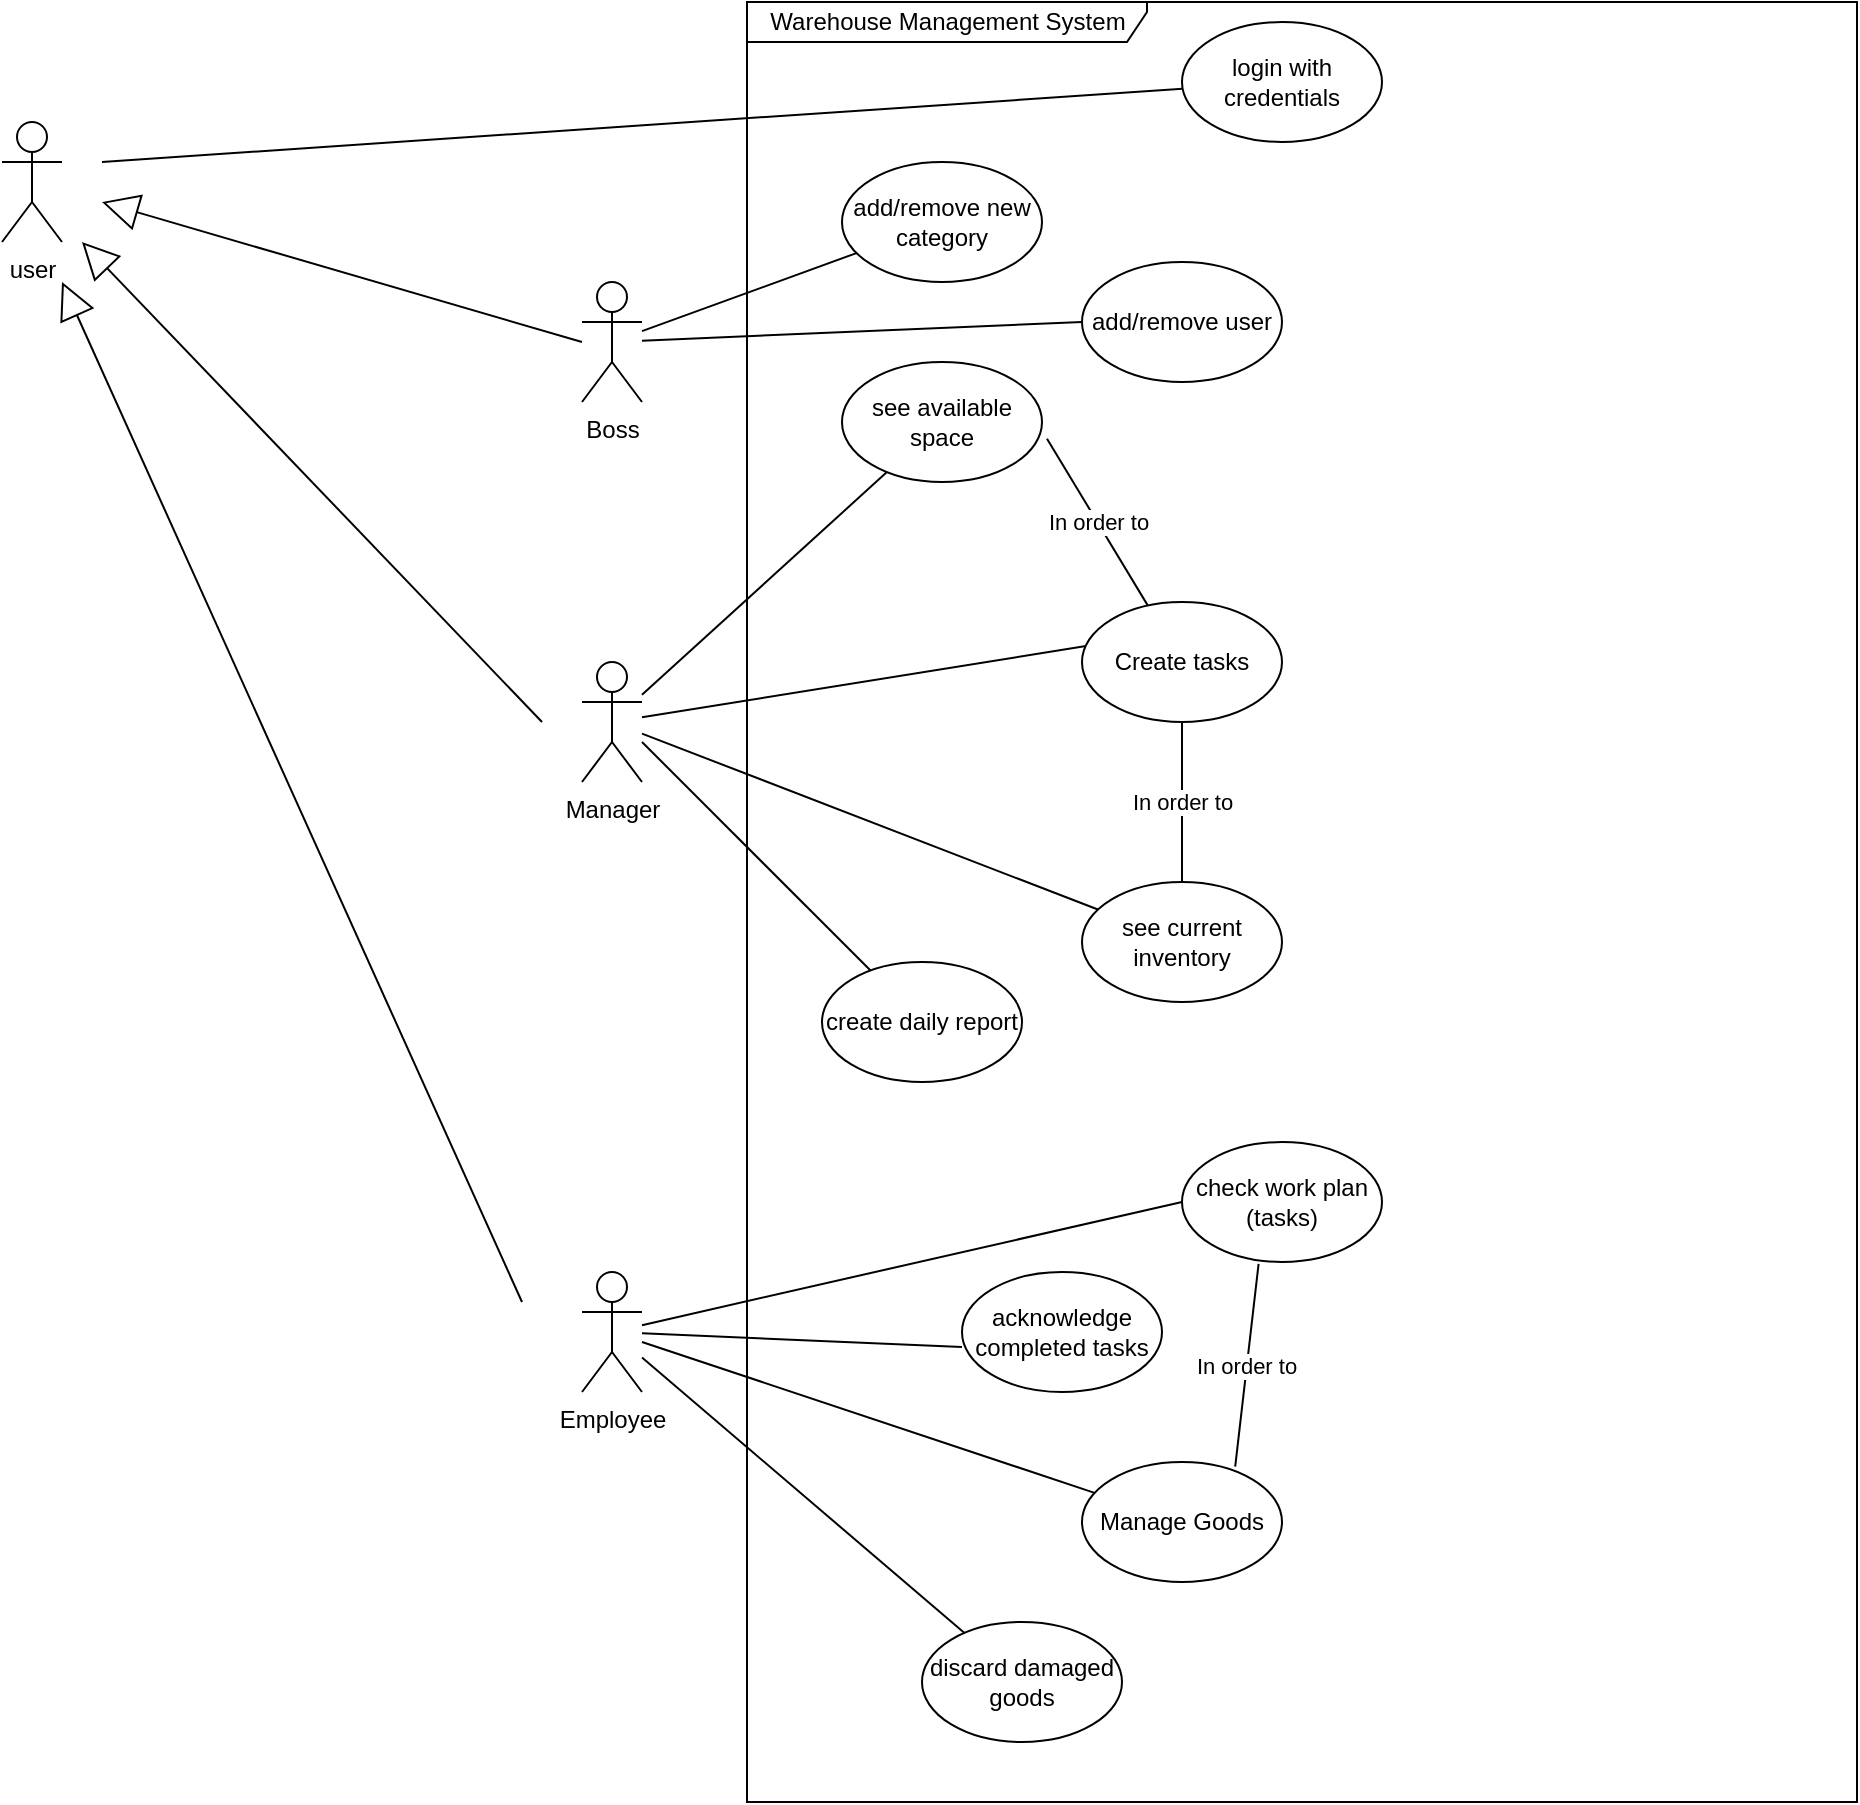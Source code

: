 <mxfile version="15.8.6" type="device"><diagram id="9o72WFwOjFgmNk-KQ2d2" name="Page-1"><mxGraphModel dx="2073" dy="1296" grid="1" gridSize="10" guides="1" tooltips="1" connect="1" arrows="1" fold="1" page="0" pageScale="1" pageWidth="827" pageHeight="1169" math="0" shadow="0"><root><mxCell id="0"/><mxCell id="1" parent="0"/><mxCell id="0Vpu69mU8luZjyEsp98A-1" value="Employee" style="shape=umlActor;verticalLabelPosition=bottom;verticalAlign=top;html=1;outlineConnect=0;" parent="1" vertex="1"><mxGeometry x="120" y="485" width="30" height="60" as="geometry"/></mxCell><mxCell id="0Vpu69mU8luZjyEsp98A-2" value="Manager" style="shape=umlActor;verticalLabelPosition=bottom;verticalAlign=top;html=1;outlineConnect=0;" parent="1" vertex="1"><mxGeometry x="120" y="180" width="30" height="60" as="geometry"/></mxCell><mxCell id="0Vpu69mU8luZjyEsp98A-3" value="Warehouse Management System" style="shape=umlFrame;whiteSpace=wrap;html=1;width=200;height=20;fillColor=none;" parent="1" vertex="1"><mxGeometry x="202.5" y="-150" width="555" height="900" as="geometry"/></mxCell><mxCell id="0Vpu69mU8luZjyEsp98A-8" value="Manage Goods" style="ellipse;whiteSpace=wrap;html=1;" parent="1" vertex="1"><mxGeometry x="370" y="580" width="100" height="60" as="geometry"/></mxCell><mxCell id="0Vpu69mU8luZjyEsp98A-18" value="" style="html=1;verticalAlign=bottom;endArrow=none;rounded=0;strokeColor=default;endFill=0;entryX=0;entryY=0.5;entryDx=0;entryDy=0;" parent="1" source="0Vpu69mU8luZjyEsp98A-1" target="0Vpu69mU8luZjyEsp98A-22" edge="1"><mxGeometry width="80" relative="1" as="geometry"><mxPoint x="260" y="400" as="sourcePoint"/><mxPoint x="190" y="490" as="targetPoint"/></mxGeometry></mxCell><mxCell id="0Vpu69mU8luZjyEsp98A-19" value="Create tasks&lt;br&gt;" style="ellipse;whiteSpace=wrap;html=1;" parent="1" vertex="1"><mxGeometry x="370" y="150" width="100" height="60" as="geometry"/></mxCell><mxCell id="0Vpu69mU8luZjyEsp98A-21" value="" style="html=1;verticalAlign=bottom;endArrow=none;rounded=0;strokeColor=default;endFill=0;entryX=0.02;entryY=0.367;entryDx=0;entryDy=0;entryPerimeter=0;" parent="1" source="0Vpu69mU8luZjyEsp98A-2" target="0Vpu69mU8luZjyEsp98A-19" edge="1"><mxGeometry width="80" relative="1" as="geometry"><mxPoint x="160" y="210" as="sourcePoint"/><mxPoint x="190" y="260" as="targetPoint"/></mxGeometry></mxCell><mxCell id="0Vpu69mU8luZjyEsp98A-22" value="check work plan (tasks)" style="ellipse;whiteSpace=wrap;html=1;" parent="1" vertex="1"><mxGeometry x="420" y="420" width="100" height="60" as="geometry"/></mxCell><mxCell id="0Vpu69mU8luZjyEsp98A-23" value="" style="html=1;verticalAlign=bottom;endArrow=none;rounded=0;strokeColor=default;endFill=0;" parent="1" source="0Vpu69mU8luZjyEsp98A-2" target="0R9N75HTwy4thC9sAZfu-4" edge="1"><mxGeometry width="80" relative="1" as="geometry"><mxPoint x="170" y="170" as="sourcePoint"/><mxPoint x="190" y="200" as="targetPoint"/></mxGeometry></mxCell><mxCell id="0Vpu69mU8luZjyEsp98A-25" value="see current inventory" style="ellipse;whiteSpace=wrap;html=1;" parent="1" vertex="1"><mxGeometry x="370" y="290" width="100" height="60" as="geometry"/></mxCell><mxCell id="0R9N75HTwy4thC9sAZfu-1" value="Boss" style="shape=umlActor;verticalLabelPosition=bottom;verticalAlign=top;html=1;outlineConnect=0;" parent="1" vertex="1"><mxGeometry x="120" y="-10" width="30" height="60" as="geometry"/></mxCell><mxCell id="0R9N75HTwy4thC9sAZfu-2" value="add/remove new category" style="ellipse;whiteSpace=wrap;html=1;" parent="1" vertex="1"><mxGeometry x="250" y="-70" width="100" height="60" as="geometry"/></mxCell><mxCell id="0R9N75HTwy4thC9sAZfu-3" value="" style="html=1;verticalAlign=bottom;endArrow=none;rounded=0;strokeColor=default;endFill=0;" parent="1" source="0R9N75HTwy4thC9sAZfu-1" target="0R9N75HTwy4thC9sAZfu-2" edge="1"><mxGeometry width="80" relative="1" as="geometry"><mxPoint x="180" y="60" as="sourcePoint"/><mxPoint x="190" y="130" as="targetPoint"/></mxGeometry></mxCell><mxCell id="0R9N75HTwy4thC9sAZfu-4" value="see available space" style="ellipse;whiteSpace=wrap;html=1;" parent="1" vertex="1"><mxGeometry x="250" y="30" width="100" height="60" as="geometry"/></mxCell><mxCell id="0R9N75HTwy4thC9sAZfu-16" value="" style="html=1;verticalAlign=bottom;endArrow=none;rounded=0;strokeColor=default;endFill=0;" parent="1" source="0Vpu69mU8luZjyEsp98A-2" target="0Vpu69mU8luZjyEsp98A-25" edge="1"><mxGeometry width="80" relative="1" as="geometry"><mxPoint x="160" y="209" as="sourcePoint"/><mxPoint x="312" y="202.02" as="targetPoint"/></mxGeometry></mxCell><mxCell id="0R9N75HTwy4thC9sAZfu-17" value="create daily report" style="ellipse;whiteSpace=wrap;html=1;" parent="1" vertex="1"><mxGeometry x="240" y="330" width="100" height="60" as="geometry"/></mxCell><mxCell id="0R9N75HTwy4thC9sAZfu-18" value="" style="html=1;verticalAlign=bottom;endArrow=none;rounded=0;strokeColor=default;endFill=0;" parent="1" target="0R9N75HTwy4thC9sAZfu-17" edge="1"><mxGeometry width="80" relative="1" as="geometry"><mxPoint x="150" y="220" as="sourcePoint"/><mxPoint x="317.508" y="274.189" as="targetPoint"/></mxGeometry></mxCell><mxCell id="0R9N75HTwy4thC9sAZfu-19" value="discard damaged goods" style="ellipse;whiteSpace=wrap;html=1;" parent="1" vertex="1"><mxGeometry x="290" y="660" width="100" height="60" as="geometry"/></mxCell><mxCell id="0R9N75HTwy4thC9sAZfu-20" value="" style="html=1;verticalAlign=bottom;endArrow=none;rounded=0;strokeColor=default;endFill=0;" parent="1" source="0Vpu69mU8luZjyEsp98A-1" target="0Vpu69mU8luZjyEsp98A-8" edge="1"><mxGeometry width="80" relative="1" as="geometry"><mxPoint x="160" y="522.857" as="sourcePoint"/><mxPoint x="320" y="500" as="targetPoint"/></mxGeometry></mxCell><mxCell id="0R9N75HTwy4thC9sAZfu-21" value="" style="html=1;verticalAlign=bottom;endArrow=none;rounded=0;strokeColor=default;endFill=0;" parent="1" source="0Vpu69mU8luZjyEsp98A-1" target="0R9N75HTwy4thC9sAZfu-19" edge="1"><mxGeometry width="80" relative="1" as="geometry"><mxPoint x="170" y="533" as="sourcePoint"/><mxPoint x="330" y="510" as="targetPoint"/></mxGeometry></mxCell><mxCell id="0R9N75HTwy4thC9sAZfu-22" value="acknowledge completed tasks" style="ellipse;whiteSpace=wrap;html=1;" parent="1" vertex="1"><mxGeometry x="310" y="485" width="100" height="60" as="geometry"/></mxCell><mxCell id="0R9N75HTwy4thC9sAZfu-24" value="" style="html=1;verticalAlign=bottom;endArrow=none;rounded=0;strokeColor=default;endFill=0;entryX=0;entryY=0.625;entryDx=0;entryDy=0;entryPerimeter=0;" parent="1" source="0Vpu69mU8luZjyEsp98A-1" target="0R9N75HTwy4thC9sAZfu-22" edge="1"><mxGeometry width="80" relative="1" as="geometry"><mxPoint x="190" y="470.004" as="sourcePoint"/><mxPoint x="390" y="493.26" as="targetPoint"/></mxGeometry></mxCell><mxCell id="0R9N75HTwy4thC9sAZfu-29" value="user" style="shape=umlActor;verticalLabelPosition=bottom;verticalAlign=top;html=1;fillColor=none;" parent="1" vertex="1"><mxGeometry x="-170" y="-90" width="30" height="60" as="geometry"/></mxCell><mxCell id="0R9N75HTwy4thC9sAZfu-35" value="" style="endArrow=none;endSize=16;endFill=0;html=1;rounded=0;startArrow=block;startFill=0;startSize=16;" parent="1" edge="1"><mxGeometry width="160" relative="1" as="geometry"><mxPoint x="-120" y="-50" as="sourcePoint"/><mxPoint x="120" y="20" as="targetPoint"/></mxGeometry></mxCell><mxCell id="0R9N75HTwy4thC9sAZfu-36" value="login with credentials" style="ellipse;whiteSpace=wrap;html=1;" parent="1" vertex="1"><mxGeometry x="420" y="-140" width="100" height="60" as="geometry"/></mxCell><mxCell id="0R9N75HTwy4thC9sAZfu-37" value="" style="html=1;verticalAlign=bottom;endArrow=none;rounded=0;strokeColor=default;endFill=0;" parent="1" target="0R9N75HTwy4thC9sAZfu-36" edge="1"><mxGeometry width="80" relative="1" as="geometry"><mxPoint x="-120" y="-70" as="sourcePoint"/><mxPoint x="420" y="432.5" as="targetPoint"/></mxGeometry></mxCell><mxCell id="T3xxalTXmMAKHMMuMEMS-1" value="" style="endArrow=none;endSize=16;endFill=0;html=1;rounded=0;startArrow=block;startFill=0;startSize=16;" parent="1" edge="1"><mxGeometry width="160" relative="1" as="geometry"><mxPoint x="-140" y="-10" as="sourcePoint"/><mxPoint x="90" y="500" as="targetPoint"/></mxGeometry></mxCell><mxCell id="T3xxalTXmMAKHMMuMEMS-2" value="" style="endArrow=none;endSize=16;endFill=0;html=1;rounded=0;startArrow=block;startFill=0;startSize=16;" parent="1" edge="1"><mxGeometry width="160" relative="1" as="geometry"><mxPoint x="-130" y="-30" as="sourcePoint"/><mxPoint x="100" y="210" as="targetPoint"/></mxGeometry></mxCell><mxCell id="qhxXTYNCd-mvY4wxfGxb-1" value="add/remove user" style="ellipse;whiteSpace=wrap;html=1;" parent="1" vertex="1"><mxGeometry x="370" y="-20" width="100" height="60" as="geometry"/></mxCell><mxCell id="qhxXTYNCd-mvY4wxfGxb-2" value="" style="html=1;verticalAlign=bottom;endArrow=none;rounded=0;strokeColor=default;endFill=0;entryX=0;entryY=0.5;entryDx=0;entryDy=0;" parent="1" source="0R9N75HTwy4thC9sAZfu-1" target="qhxXTYNCd-mvY4wxfGxb-1" edge="1"><mxGeometry width="80" relative="1" as="geometry"><mxPoint x="160" y="20" as="sourcePoint"/><mxPoint x="267.24" y="-14.451" as="targetPoint"/></mxGeometry></mxCell><mxCell id="qhxXTYNCd-mvY4wxfGxb-3" value="In order to" style="endArrow=none;endSize=12;html=1;rounded=0;exitX=1.025;exitY=0.639;exitDx=0;exitDy=0;exitPerimeter=0;endFill=0;" parent="1" source="0R9N75HTwy4thC9sAZfu-4" target="0Vpu69mU8luZjyEsp98A-19" edge="1"><mxGeometry width="160" relative="1" as="geometry"><mxPoint x="360" y="70" as="sourcePoint"/><mxPoint x="484.645" y="88.787" as="targetPoint"/></mxGeometry></mxCell><mxCell id="qhxXTYNCd-mvY4wxfGxb-5" value="In order to" style="endArrow=none;endSize=12;html=1;rounded=0;exitX=0.383;exitY=1.015;exitDx=0;exitDy=0;exitPerimeter=0;entryX=0.766;entryY=0.038;entryDx=0;entryDy=0;endFill=0;entryPerimeter=0;" parent="1" source="0Vpu69mU8luZjyEsp98A-22" target="0Vpu69mU8luZjyEsp98A-8" edge="1"><mxGeometry width="160" relative="1" as="geometry"><mxPoint x="420" y="500.0" as="sourcePoint"/><mxPoint x="552.145" y="520.447" as="targetPoint"/></mxGeometry></mxCell><mxCell id="qhxXTYNCd-mvY4wxfGxb-6" value="In order to" style="endArrow=none;endSize=12;html=1;rounded=0;entryX=0.5;entryY=0;entryDx=0;entryDy=0;endFill=0;exitX=0.5;exitY=1;exitDx=0;exitDy=0;" parent="1" source="0Vpu69mU8luZjyEsp98A-19" target="0Vpu69mU8luZjyEsp98A-25" edge="1"><mxGeometry width="160" relative="1" as="geometry"><mxPoint x="390" y="240" as="sourcePoint"/><mxPoint x="502.145" y="260.447" as="targetPoint"/></mxGeometry></mxCell></root></mxGraphModel></diagram></mxfile>